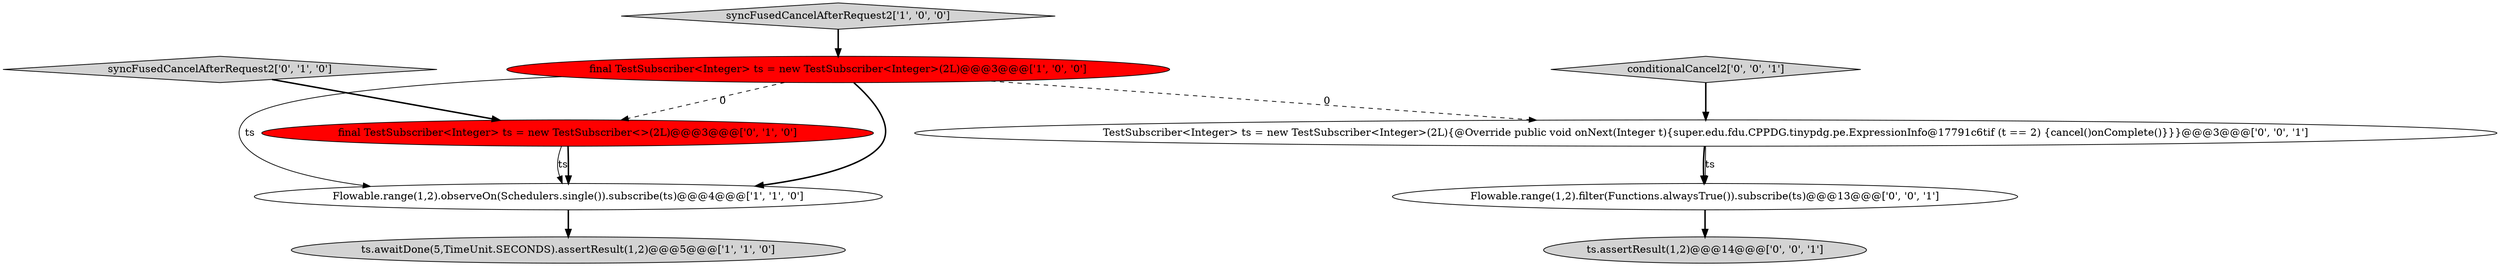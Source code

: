 digraph {
5 [style = filled, label = "syncFusedCancelAfterRequest2['0', '1', '0']", fillcolor = lightgray, shape = diamond image = "AAA0AAABBB2BBB"];
3 [style = filled, label = "Flowable.range(1,2).observeOn(Schedulers.single()).subscribe(ts)@@@4@@@['1', '1', '0']", fillcolor = white, shape = ellipse image = "AAA0AAABBB1BBB"];
6 [style = filled, label = "ts.assertResult(1,2)@@@14@@@['0', '0', '1']", fillcolor = lightgray, shape = ellipse image = "AAA0AAABBB3BBB"];
2 [style = filled, label = "final TestSubscriber<Integer> ts = new TestSubscriber<Integer>(2L)@@@3@@@['1', '0', '0']", fillcolor = red, shape = ellipse image = "AAA1AAABBB1BBB"];
9 [style = filled, label = "conditionalCancel2['0', '0', '1']", fillcolor = lightgray, shape = diamond image = "AAA0AAABBB3BBB"];
0 [style = filled, label = "ts.awaitDone(5,TimeUnit.SECONDS).assertResult(1,2)@@@5@@@['1', '1', '0']", fillcolor = lightgray, shape = ellipse image = "AAA0AAABBB1BBB"];
4 [style = filled, label = "final TestSubscriber<Integer> ts = new TestSubscriber<>(2L)@@@3@@@['0', '1', '0']", fillcolor = red, shape = ellipse image = "AAA1AAABBB2BBB"];
7 [style = filled, label = "TestSubscriber<Integer> ts = new TestSubscriber<Integer>(2L){@Override public void onNext(Integer t){super.edu.fdu.CPPDG.tinypdg.pe.ExpressionInfo@17791c6tif (t == 2) {cancel()onComplete()}}}@@@3@@@['0', '0', '1']", fillcolor = white, shape = ellipse image = "AAA0AAABBB3BBB"];
8 [style = filled, label = "Flowable.range(1,2).filter(Functions.alwaysTrue()).subscribe(ts)@@@13@@@['0', '0', '1']", fillcolor = white, shape = ellipse image = "AAA0AAABBB3BBB"];
1 [style = filled, label = "syncFusedCancelAfterRequest2['1', '0', '0']", fillcolor = lightgray, shape = diamond image = "AAA0AAABBB1BBB"];
4->3 [style = solid, label="ts"];
4->3 [style = bold, label=""];
2->4 [style = dashed, label="0"];
1->2 [style = bold, label=""];
5->4 [style = bold, label=""];
8->6 [style = bold, label=""];
9->7 [style = bold, label=""];
7->8 [style = bold, label=""];
2->7 [style = dashed, label="0"];
7->8 [style = solid, label="ts"];
3->0 [style = bold, label=""];
2->3 [style = bold, label=""];
2->3 [style = solid, label="ts"];
}

